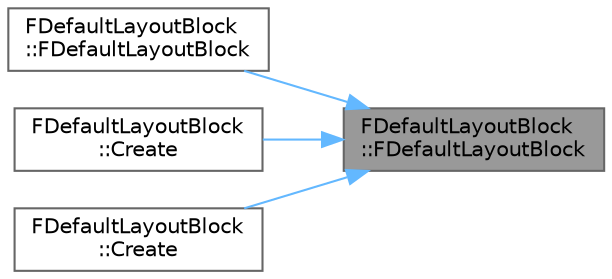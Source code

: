 digraph "FDefaultLayoutBlock::FDefaultLayoutBlock"
{
 // INTERACTIVE_SVG=YES
 // LATEX_PDF_SIZE
  bgcolor="transparent";
  edge [fontname=Helvetica,fontsize=10,labelfontname=Helvetica,labelfontsize=10];
  node [fontname=Helvetica,fontsize=10,shape=box,height=0.2,width=0.4];
  rankdir="RL";
  Node1 [id="Node000001",label="FDefaultLayoutBlock\l::FDefaultLayoutBlock",height=0.2,width=0.4,color="gray40", fillcolor="grey60", style="filled", fontcolor="black",tooltip=" "];
  Node1 -> Node2 [id="edge1_Node000001_Node000002",dir="back",color="steelblue1",style="solid",tooltip=" "];
  Node2 [id="Node000002",label="FDefaultLayoutBlock\l::FDefaultLayoutBlock",height=0.2,width=0.4,color="grey40", fillcolor="white", style="filled",URL="$d1/d71/classFDefaultLayoutBlock.html#a09d910aca1da1f7dff2904d80121b23f",tooltip=" "];
  Node1 -> Node3 [id="edge2_Node000001_Node000003",dir="back",color="steelblue1",style="solid",tooltip=" "];
  Node3 [id="Node000003",label="FDefaultLayoutBlock\l::Create",height=0.2,width=0.4,color="grey40", fillcolor="white", style="filled",URL="$d1/d71/classFDefaultLayoutBlock.html#a7666b923a620e9a46e3816e98eb279b1",tooltip=" "];
  Node1 -> Node4 [id="edge3_Node000001_Node000004",dir="back",color="steelblue1",style="solid",tooltip=" "];
  Node4 [id="Node000004",label="FDefaultLayoutBlock\l::Create",height=0.2,width=0.4,color="grey40", fillcolor="white", style="filled",URL="$d1/d71/classFDefaultLayoutBlock.html#a8c526ba255467ee1161b0bf8b4301942",tooltip=" "];
}

